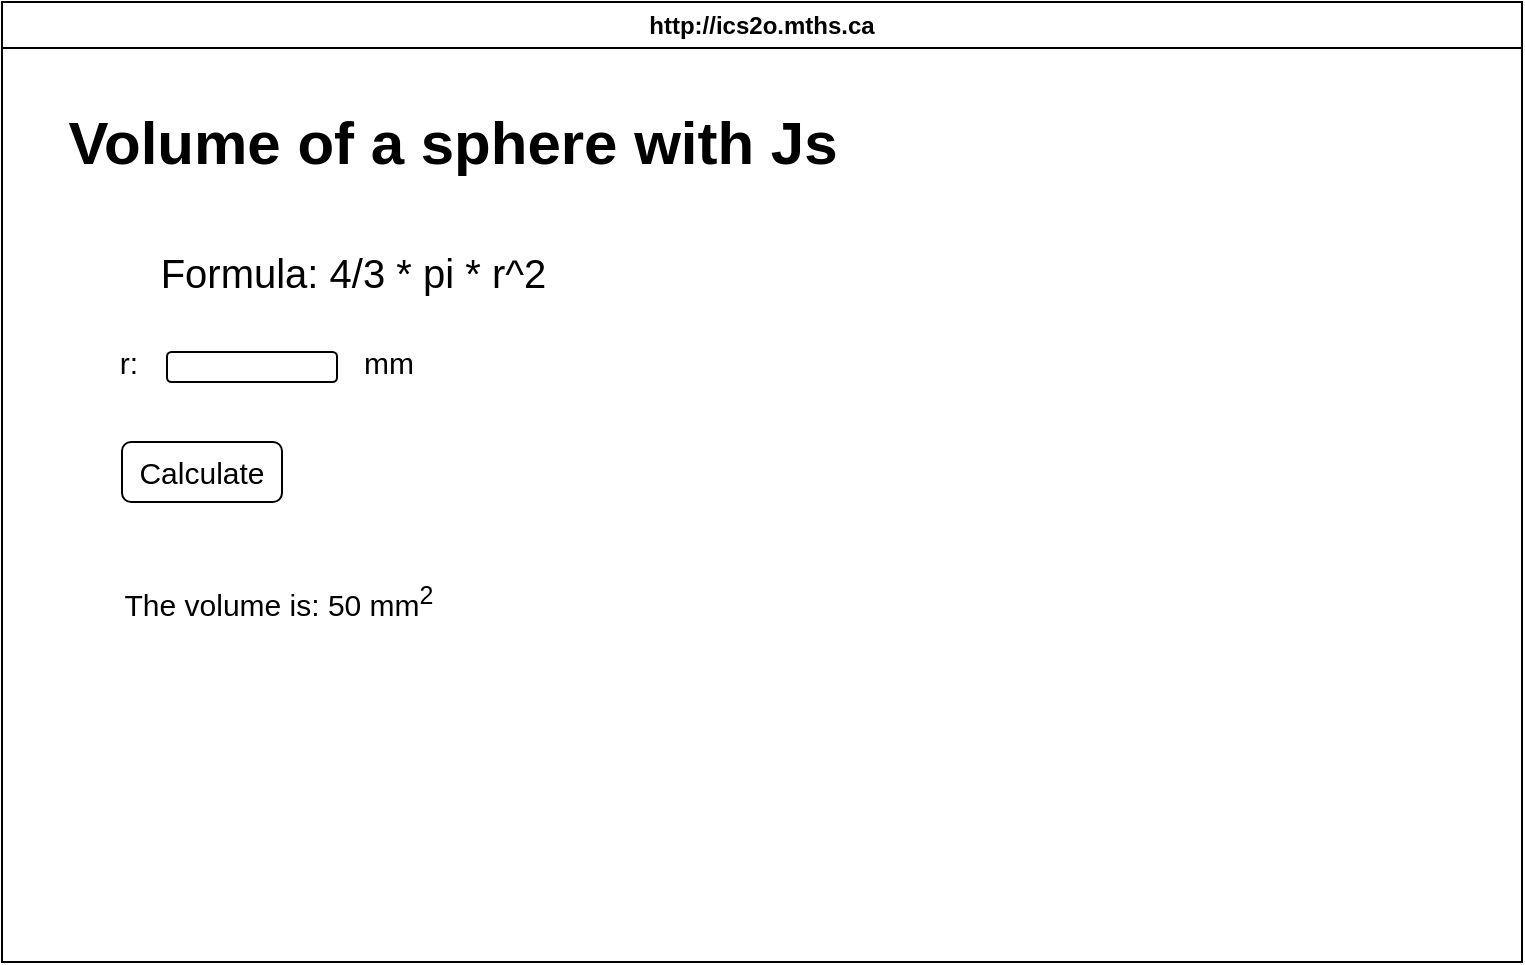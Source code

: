 <mxfile>
    <diagram id="HIP3nbAZw_EuaXWnEj3U" name="Page-1">
        <mxGraphModel dx="1936" dy="692" grid="1" gridSize="10" guides="1" tooltips="1" connect="1" arrows="1" fold="1" page="1" pageScale="1" pageWidth="850" pageHeight="1100" math="0" shadow="0">
            <root>
                <mxCell id="0"/>
                <mxCell id="1" parent="0"/>
                <mxCell id="7" value="http://ics2o.mths.ca" style="swimlane;whiteSpace=wrap;html=1;" parent="1" vertex="1">
                    <mxGeometry x="-20" y="60" width="760" height="480" as="geometry"/>
                </mxCell>
                <mxCell id="18" value="Calculate" style="rounded=1;whiteSpace=wrap;html=1;fontSize=15;" vertex="1" parent="7">
                    <mxGeometry x="60" y="220" width="80" height="30" as="geometry"/>
                </mxCell>
                <mxCell id="19" value="The volume is: 50 mm&lt;sup&gt;2&lt;/sup&gt;" style="text;html=1;align=center;verticalAlign=middle;resizable=0;points=[];autosize=1;strokeColor=none;fillColor=none;fontSize=15;" vertex="1" parent="7">
                    <mxGeometry x="47.5" y="280" width="180" height="40" as="geometry"/>
                </mxCell>
                <mxCell id="8" value="" style="rounded=1;whiteSpace=wrap;html=1;fontSize=15;" vertex="1" parent="1">
                    <mxGeometry x="62.5" y="235" width="85" height="15" as="geometry"/>
                </mxCell>
                <mxCell id="9" value="Formula: 4/3 * pi * r^2&lt;font style=&quot;font-size: 20px;&quot;&gt;&amp;nbsp;&lt;/font&gt;" style="text;html=1;align=center;verticalAlign=middle;resizable=0;points=[];autosize=1;strokeColor=none;fillColor=none;fontSize=20;" vertex="1" parent="1">
                    <mxGeometry x="47.5" y="175" width="220" height="40" as="geometry"/>
                </mxCell>
                <mxCell id="10" value="r:" style="text;html=1;align=center;verticalAlign=middle;resizable=0;points=[];autosize=1;strokeColor=none;fillColor=none;fontSize=15;" vertex="1" parent="1">
                    <mxGeometry x="27.5" y="225" width="30" height="30" as="geometry"/>
                </mxCell>
                <mxCell id="11" value="mm" style="text;html=1;align=center;verticalAlign=middle;resizable=0;points=[];autosize=1;strokeColor=none;fillColor=none;fontSize=15;" vertex="1" parent="1">
                    <mxGeometry x="147.5" y="225" width="50" height="30" as="geometry"/>
                </mxCell>
                <mxCell id="20" value="&lt;h1&gt;&lt;font style=&quot;font-size: 30px;&quot;&gt;Volume of a sphere with Js&lt;/font&gt;&lt;/h1&gt;" style="text;html=1;align=center;verticalAlign=middle;resizable=0;points=[];autosize=1;strokeColor=none;fillColor=none;fontSize=15;" vertex="1" parent="1">
                    <mxGeometry y="85" width="410" height="90" as="geometry"/>
                </mxCell>
            </root>
        </mxGraphModel>
    </diagram>
</mxfile>